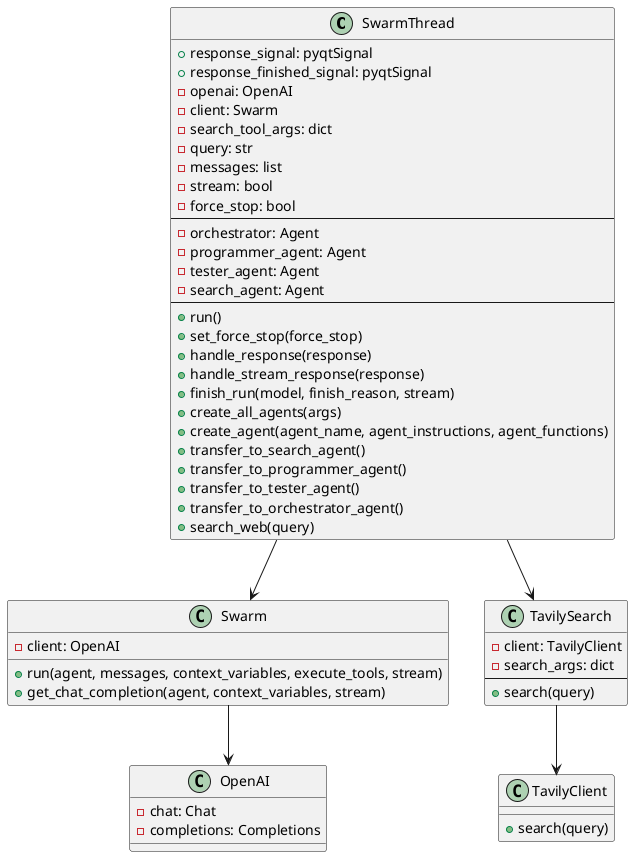 @startuml

class SwarmThread {
    +response_signal: pyqtSignal
    +response_finished_signal: pyqtSignal
    - openai: OpenAI
    - client: Swarm
    - search_tool_args: dict
    - query: str
    - messages: list
    - stream: bool
    - force_stop: bool
    --
    - orchestrator: Agent
    - programmer_agent: Agent
    - tester_agent: Agent
    - search_agent: Agent
    --
    + run()
    + set_force_stop(force_stop)
    + handle_response(response)
    + handle_stream_response(response)
    + finish_run(model, finish_reason, stream)
    + create_all_agents(args)
    + create_agent(agent_name, agent_instructions, agent_functions)
    + transfer_to_search_agent()
    + transfer_to_programmer_agent()
    + transfer_to_tester_agent()
    + transfer_to_orchestrator_agent()
    + search_web(query)
}

class Swarm {
    - client: OpenAI
    + run(agent, messages, context_variables, execute_tools, stream)
    + get_chat_completion(agent, context_variables, stream)
}

class OpenAI {
    - chat: Chat
    - completions: Completions
}

class TavilySearch {
    - client: TavilyClient
    - search_args: dict
    --
    + search(query)
}

class TavilyClient {
    + search(query)
}

SwarmThread --> Swarm
Swarm --> OpenAI
SwarmThread --> TavilySearch
TavilySearch --> TavilyClient

@enduml
